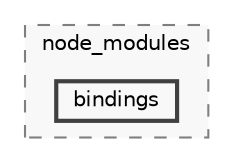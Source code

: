 digraph "backend/node_modules/bindings"
{
 // LATEX_PDF_SIZE
  bgcolor="transparent";
  edge [fontname=Helvetica,fontsize=10,labelfontname=Helvetica,labelfontsize=10];
  node [fontname=Helvetica,fontsize=10,shape=box,height=0.2,width=0.4];
  compound=true
  subgraph clusterdir_86dbea9de526ba50b112ba867d8b4b1f {
    graph [ bgcolor="#f8f8f8", pencolor="grey50", label="node_modules", fontname=Helvetica,fontsize=10 style="filled,dashed", URL="dir_86dbea9de526ba50b112ba867d8b4b1f.html",tooltip=""]
  dir_bd5454ea5f463c6b90c1ce9211300848 [label="bindings", fillcolor="#f8f8f8", color="grey25", style="filled,bold", URL="dir_bd5454ea5f463c6b90c1ce9211300848.html",tooltip=""];
  }
}
